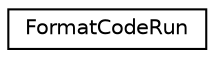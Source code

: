 digraph "Graphical Class Hierarchy"
{
 // LATEX_PDF_SIZE
  edge [fontname="Helvetica",fontsize="10",labelfontname="Helvetica",labelfontsize="10"];
  node [fontname="Helvetica",fontsize="10",shape=record];
  rankdir="LR";
  Node0 [label="FormatCodeRun",height=0.2,width=0.4,color="black", fillcolor="white", style="filled",URL="$classformat__code_1_1_format_code_run.xhtml",tooltip=" "];
}
